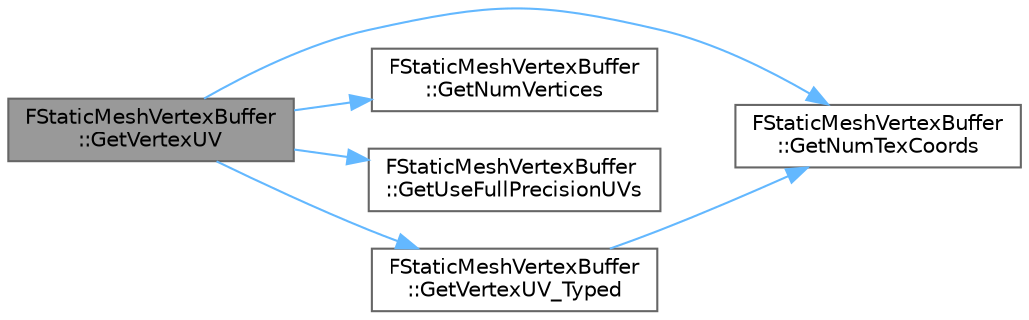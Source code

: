 digraph "FStaticMeshVertexBuffer::GetVertexUV"
{
 // INTERACTIVE_SVG=YES
 // LATEX_PDF_SIZE
  bgcolor="transparent";
  edge [fontname=Helvetica,fontsize=10,labelfontname=Helvetica,labelfontsize=10];
  node [fontname=Helvetica,fontsize=10,shape=box,height=0.2,width=0.4];
  rankdir="LR";
  Node1 [id="Node000001",label="FStaticMeshVertexBuffer\l::GetVertexUV",height=0.2,width=0.4,color="gray40", fillcolor="grey60", style="filled", fontcolor="black",tooltip="Set the vertex UV values at the given index in the vertex buffer."];
  Node1 -> Node2 [id="edge1_Node000001_Node000002",color="steelblue1",style="solid",tooltip=" "];
  Node2 [id="Node000002",label="FStaticMeshVertexBuffer\l::GetNumTexCoords",height=0.2,width=0.4,color="grey40", fillcolor="white", style="filled",URL="$d7/d68/classFStaticMeshVertexBuffer.html#a48a471cfca4843bdec1efa8070f464af",tooltip=" "];
  Node1 -> Node3 [id="edge2_Node000001_Node000003",color="steelblue1",style="solid",tooltip=" "];
  Node3 [id="Node000003",label="FStaticMeshVertexBuffer\l::GetNumVertices",height=0.2,width=0.4,color="grey40", fillcolor="white", style="filled",URL="$d7/d68/classFStaticMeshVertexBuffer.html#aa600e4aa2a0847b215a64adb78f11c94",tooltip=" "];
  Node1 -> Node4 [id="edge3_Node000001_Node000004",color="steelblue1",style="solid",tooltip=" "];
  Node4 [id="Node000004",label="FStaticMeshVertexBuffer\l::GetUseFullPrecisionUVs",height=0.2,width=0.4,color="grey40", fillcolor="white", style="filled",URL="$d7/d68/classFStaticMeshVertexBuffer.html#acc5ccb93776b81e5cddf6ebf9abeaddc",tooltip=" "];
  Node1 -> Node5 [id="edge4_Node000001_Node000005",color="steelblue1",style="solid",tooltip=" "];
  Node5 [id="Node000005",label="FStaticMeshVertexBuffer\l::GetVertexUV_Typed",height=0.2,width=0.4,color="grey40", fillcolor="white", style="filled",URL="$d7/d68/classFStaticMeshVertexBuffer.html#a8a4512366cb9240792690383c8b73244",tooltip=" "];
  Node5 -> Node2 [id="edge5_Node000005_Node000002",color="steelblue1",style="solid",tooltip=" "];
}

